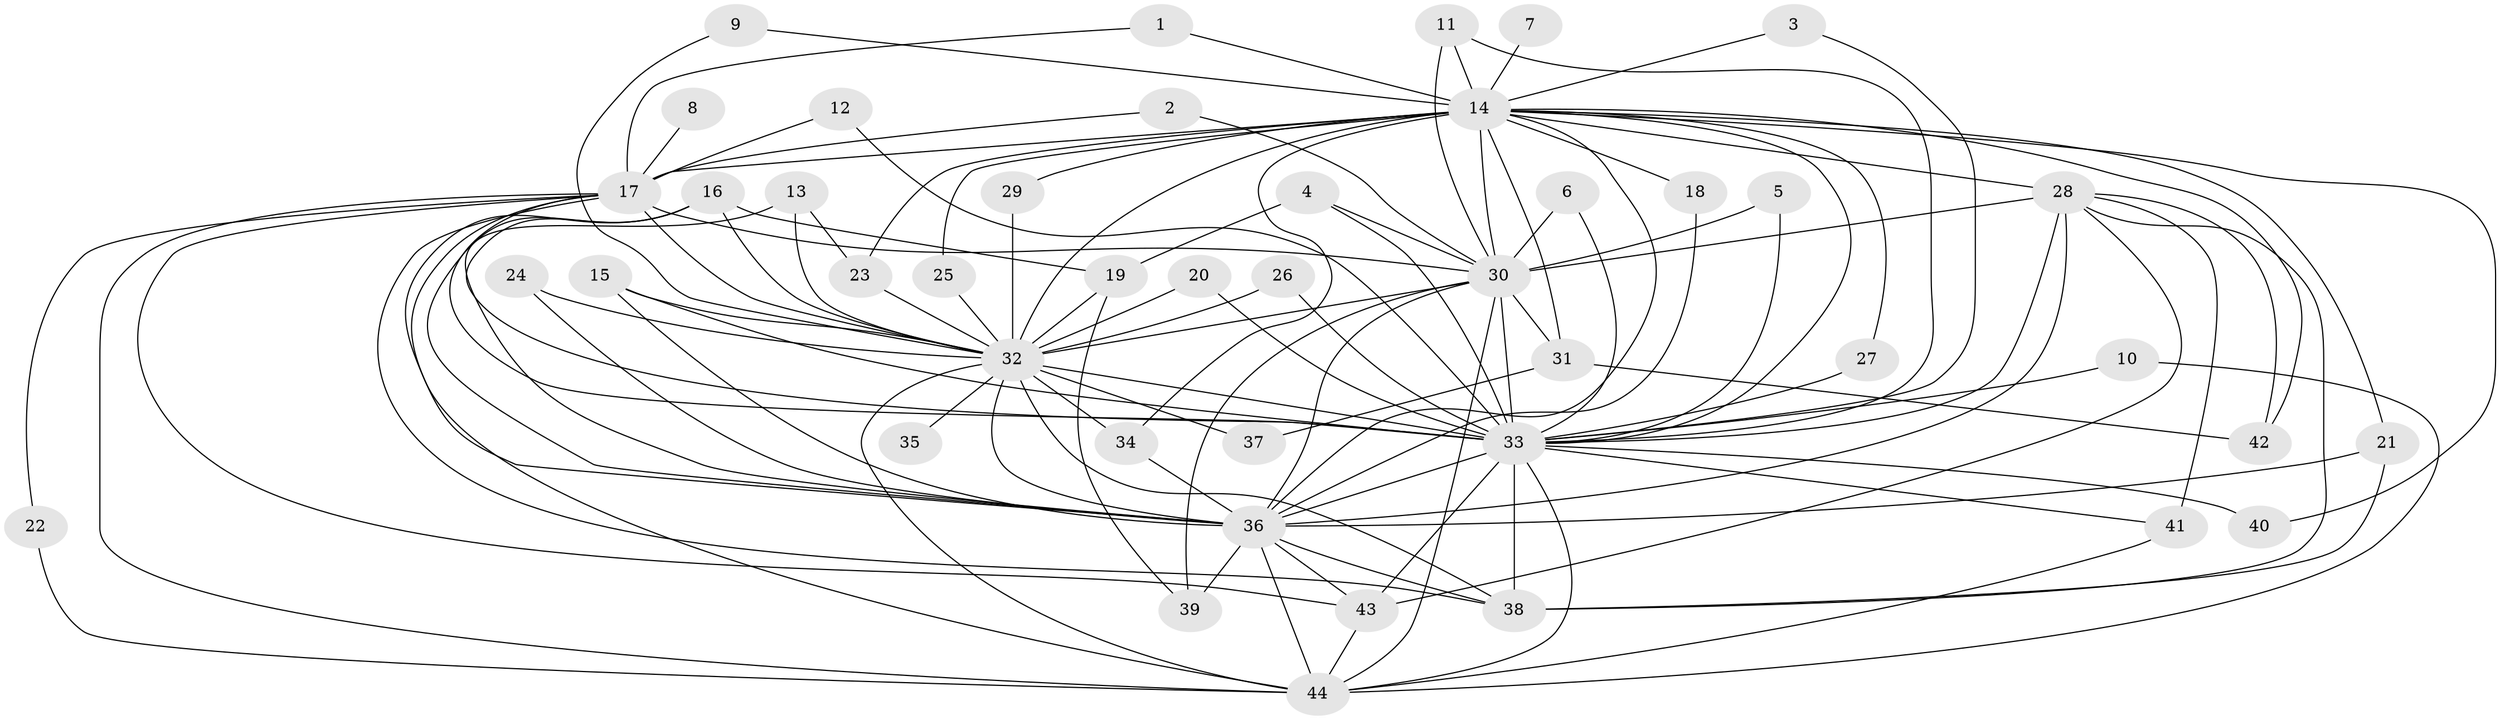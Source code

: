 // original degree distribution, {18: 0.011363636363636364, 24: 0.011363636363636364, 21: 0.03409090909090909, 15: 0.022727272727272728, 20: 0.011363636363636364, 23: 0.011363636363636364, 17: 0.011363636363636364, 7: 0.011363636363636364, 2: 0.5795454545454546, 8: 0.011363636363636364, 3: 0.19318181818181818, 4: 0.03409090909090909, 6: 0.022727272727272728, 5: 0.03409090909090909}
// Generated by graph-tools (version 1.1) at 2025/49/03/09/25 03:49:42]
// undirected, 44 vertices, 110 edges
graph export_dot {
graph [start="1"]
  node [color=gray90,style=filled];
  1;
  2;
  3;
  4;
  5;
  6;
  7;
  8;
  9;
  10;
  11;
  12;
  13;
  14;
  15;
  16;
  17;
  18;
  19;
  20;
  21;
  22;
  23;
  24;
  25;
  26;
  27;
  28;
  29;
  30;
  31;
  32;
  33;
  34;
  35;
  36;
  37;
  38;
  39;
  40;
  41;
  42;
  43;
  44;
  1 -- 14 [weight=1.0];
  1 -- 17 [weight=1.0];
  2 -- 17 [weight=1.0];
  2 -- 30 [weight=1.0];
  3 -- 14 [weight=1.0];
  3 -- 33 [weight=1.0];
  4 -- 19 [weight=1.0];
  4 -- 30 [weight=1.0];
  4 -- 33 [weight=1.0];
  5 -- 30 [weight=1.0];
  5 -- 33 [weight=1.0];
  6 -- 30 [weight=1.0];
  6 -- 33 [weight=1.0];
  7 -- 14 [weight=2.0];
  8 -- 17 [weight=1.0];
  9 -- 14 [weight=1.0];
  9 -- 32 [weight=1.0];
  10 -- 33 [weight=1.0];
  10 -- 44 [weight=1.0];
  11 -- 14 [weight=1.0];
  11 -- 30 [weight=1.0];
  11 -- 33 [weight=2.0];
  12 -- 17 [weight=1.0];
  12 -- 33 [weight=1.0];
  13 -- 23 [weight=1.0];
  13 -- 32 [weight=1.0];
  13 -- 36 [weight=1.0];
  14 -- 17 [weight=2.0];
  14 -- 18 [weight=3.0];
  14 -- 21 [weight=1.0];
  14 -- 23 [weight=2.0];
  14 -- 25 [weight=1.0];
  14 -- 27 [weight=1.0];
  14 -- 28 [weight=2.0];
  14 -- 29 [weight=2.0];
  14 -- 30 [weight=5.0];
  14 -- 31 [weight=1.0];
  14 -- 32 [weight=4.0];
  14 -- 33 [weight=4.0];
  14 -- 34 [weight=2.0];
  14 -- 36 [weight=2.0];
  14 -- 40 [weight=1.0];
  14 -- 42 [weight=1.0];
  15 -- 32 [weight=1.0];
  15 -- 33 [weight=1.0];
  15 -- 36 [weight=1.0];
  16 -- 19 [weight=1.0];
  16 -- 32 [weight=1.0];
  16 -- 33 [weight=1.0];
  16 -- 36 [weight=1.0];
  16 -- 44 [weight=1.0];
  17 -- 22 [weight=1.0];
  17 -- 30 [weight=2.0];
  17 -- 32 [weight=2.0];
  17 -- 33 [weight=2.0];
  17 -- 36 [weight=1.0];
  17 -- 38 [weight=1.0];
  17 -- 43 [weight=1.0];
  17 -- 44 [weight=1.0];
  18 -- 36 [weight=1.0];
  19 -- 32 [weight=2.0];
  19 -- 39 [weight=1.0];
  20 -- 32 [weight=1.0];
  20 -- 33 [weight=1.0];
  21 -- 36 [weight=1.0];
  21 -- 38 [weight=1.0];
  22 -- 44 [weight=1.0];
  23 -- 32 [weight=2.0];
  24 -- 32 [weight=1.0];
  24 -- 36 [weight=1.0];
  25 -- 32 [weight=1.0];
  26 -- 32 [weight=1.0];
  26 -- 33 [weight=1.0];
  27 -- 33 [weight=1.0];
  28 -- 30 [weight=1.0];
  28 -- 33 [weight=1.0];
  28 -- 36 [weight=1.0];
  28 -- 38 [weight=1.0];
  28 -- 41 [weight=1.0];
  28 -- 42 [weight=1.0];
  28 -- 43 [weight=1.0];
  29 -- 32 [weight=1.0];
  30 -- 31 [weight=1.0];
  30 -- 32 [weight=4.0];
  30 -- 33 [weight=4.0];
  30 -- 36 [weight=2.0];
  30 -- 39 [weight=1.0];
  30 -- 44 [weight=1.0];
  31 -- 37 [weight=1.0];
  31 -- 42 [weight=1.0];
  32 -- 33 [weight=4.0];
  32 -- 34 [weight=1.0];
  32 -- 35 [weight=1.0];
  32 -- 36 [weight=3.0];
  32 -- 37 [weight=1.0];
  32 -- 38 [weight=1.0];
  32 -- 44 [weight=1.0];
  33 -- 36 [weight=2.0];
  33 -- 38 [weight=2.0];
  33 -- 40 [weight=1.0];
  33 -- 41 [weight=1.0];
  33 -- 43 [weight=2.0];
  33 -- 44 [weight=1.0];
  34 -- 36 [weight=1.0];
  36 -- 38 [weight=1.0];
  36 -- 39 [weight=1.0];
  36 -- 43 [weight=1.0];
  36 -- 44 [weight=1.0];
  41 -- 44 [weight=1.0];
  43 -- 44 [weight=1.0];
}
